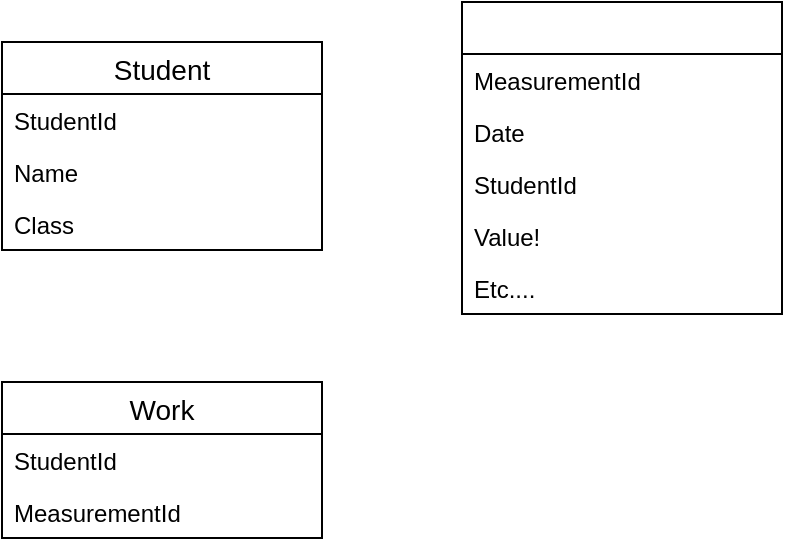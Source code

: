 <mxfile version="13.1.0" type="github">
  <diagram id="VC4QzIXx6X0Lb_-DO0Jd" name="Page-1">
    <mxGraphModel dx="875" dy="804" grid="1" gridSize="10" guides="1" tooltips="1" connect="1" arrows="1" fold="1" page="1" pageScale="1" pageWidth="850" pageHeight="1100" math="0" shadow="0">
      <root>
        <mxCell id="0" />
        <mxCell id="1" parent="0" />
        <mxCell id="XOJ9bBAnDQ1rqHRoyf33-1" value="Student" style="swimlane;fontStyle=0;childLayout=stackLayout;horizontal=1;startSize=26;horizontalStack=0;resizeParent=1;resizeParentMax=0;resizeLast=0;collapsible=1;marginBottom=0;align=center;fontSize=14;" parent="1" vertex="1">
          <mxGeometry x="40" y="170" width="160" height="104" as="geometry" />
        </mxCell>
        <mxCell id="XOJ9bBAnDQ1rqHRoyf33-2" value="StudentId" style="text;strokeColor=none;fillColor=none;spacingLeft=4;spacingRight=4;overflow=hidden;rotatable=0;points=[[0,0.5],[1,0.5]];portConstraint=eastwest;fontSize=12;" parent="XOJ9bBAnDQ1rqHRoyf33-1" vertex="1">
          <mxGeometry y="26" width="160" height="26" as="geometry" />
        </mxCell>
        <mxCell id="XOJ9bBAnDQ1rqHRoyf33-3" value="Name" style="text;strokeColor=none;fillColor=none;spacingLeft=4;spacingRight=4;overflow=hidden;rotatable=0;points=[[0,0.5],[1,0.5]];portConstraint=eastwest;fontSize=12;" parent="XOJ9bBAnDQ1rqHRoyf33-1" vertex="1">
          <mxGeometry y="52" width="160" height="26" as="geometry" />
        </mxCell>
        <mxCell id="XOJ9bBAnDQ1rqHRoyf33-4" value="Class" style="text;strokeColor=none;fillColor=none;spacingLeft=4;spacingRight=4;overflow=hidden;rotatable=0;points=[[0,0.5],[1,0.5]];portConstraint=eastwest;fontSize=12;" parent="XOJ9bBAnDQ1rqHRoyf33-1" vertex="1">
          <mxGeometry y="78" width="160" height="26" as="geometry" />
        </mxCell>
        <mxCell id="XOJ9bBAnDQ1rqHRoyf33-16" value="Work" style="swimlane;fontStyle=0;childLayout=stackLayout;horizontal=1;startSize=26;horizontalStack=0;resizeParent=1;resizeParentMax=0;resizeLast=0;collapsible=1;marginBottom=0;align=center;fontSize=14;" parent="1" vertex="1">
          <mxGeometry x="40" y="340" width="160" height="78" as="geometry" />
        </mxCell>
        <mxCell id="XOJ9bBAnDQ1rqHRoyf33-17" value="StudentId" style="text;strokeColor=none;fillColor=none;spacingLeft=4;spacingRight=4;overflow=hidden;rotatable=0;points=[[0,0.5],[1,0.5]];portConstraint=eastwest;fontSize=12;" parent="XOJ9bBAnDQ1rqHRoyf33-16" vertex="1">
          <mxGeometry y="26" width="160" height="26" as="geometry" />
        </mxCell>
        <mxCell id="XOJ9bBAnDQ1rqHRoyf33-18" value="MeasurementId" style="text;strokeColor=none;fillColor=none;spacingLeft=4;spacingRight=4;overflow=hidden;rotatable=0;points=[[0,0.5],[1,0.5]];portConstraint=eastwest;fontSize=12;" parent="XOJ9bBAnDQ1rqHRoyf33-16" vertex="1">
          <mxGeometry y="52" width="160" height="26" as="geometry" />
        </mxCell>
        <mxCell id="XOJ9bBAnDQ1rqHRoyf33-9" value="" style="swimlane;fontStyle=0;childLayout=stackLayout;horizontal=1;startSize=26;horizontalStack=0;resizeParent=1;resizeParentMax=0;resizeLast=0;collapsible=1;marginBottom=0;align=center;fontSize=14;" parent="1" vertex="1">
          <mxGeometry x="270" y="150" width="160" height="156" as="geometry" />
        </mxCell>
        <mxCell id="XOJ9bBAnDQ1rqHRoyf33-10" value="MeasurementId" style="text;strokeColor=none;fillColor=none;spacingLeft=4;spacingRight=4;overflow=hidden;rotatable=0;points=[[0,0.5],[1,0.5]];portConstraint=eastwest;fontSize=12;" parent="XOJ9bBAnDQ1rqHRoyf33-9" vertex="1">
          <mxGeometry y="26" width="160" height="26" as="geometry" />
        </mxCell>
        <mxCell id="XOJ9bBAnDQ1rqHRoyf33-11" value="Date" style="text;strokeColor=none;fillColor=none;spacingLeft=4;spacingRight=4;overflow=hidden;rotatable=0;points=[[0,0.5],[1,0.5]];portConstraint=eastwest;fontSize=12;" parent="XOJ9bBAnDQ1rqHRoyf33-9" vertex="1">
          <mxGeometry y="52" width="160" height="26" as="geometry" />
        </mxCell>
        <mxCell id="VBYAgDN3qcNhv2U0baPK-1" value="StudentId" style="text;strokeColor=none;fillColor=none;spacingLeft=4;spacingRight=4;overflow=hidden;rotatable=0;points=[[0,0.5],[1,0.5]];portConstraint=eastwest;fontSize=12;" vertex="1" parent="XOJ9bBAnDQ1rqHRoyf33-9">
          <mxGeometry y="78" width="160" height="26" as="geometry" />
        </mxCell>
        <mxCell id="XOJ9bBAnDQ1rqHRoyf33-15" value="Value!" style="text;strokeColor=none;fillColor=none;spacingLeft=4;spacingRight=4;overflow=hidden;rotatable=0;points=[[0,0.5],[1,0.5]];portConstraint=eastwest;fontSize=12;" parent="XOJ9bBAnDQ1rqHRoyf33-9" vertex="1">
          <mxGeometry y="104" width="160" height="26" as="geometry" />
        </mxCell>
        <mxCell id="XOJ9bBAnDQ1rqHRoyf33-12" value="Etc...." style="text;strokeColor=none;fillColor=none;spacingLeft=4;spacingRight=4;overflow=hidden;rotatable=0;points=[[0,0.5],[1,0.5]];portConstraint=eastwest;fontSize=12;" parent="XOJ9bBAnDQ1rqHRoyf33-9" vertex="1">
          <mxGeometry y="130" width="160" height="26" as="geometry" />
        </mxCell>
      </root>
    </mxGraphModel>
  </diagram>
</mxfile>
